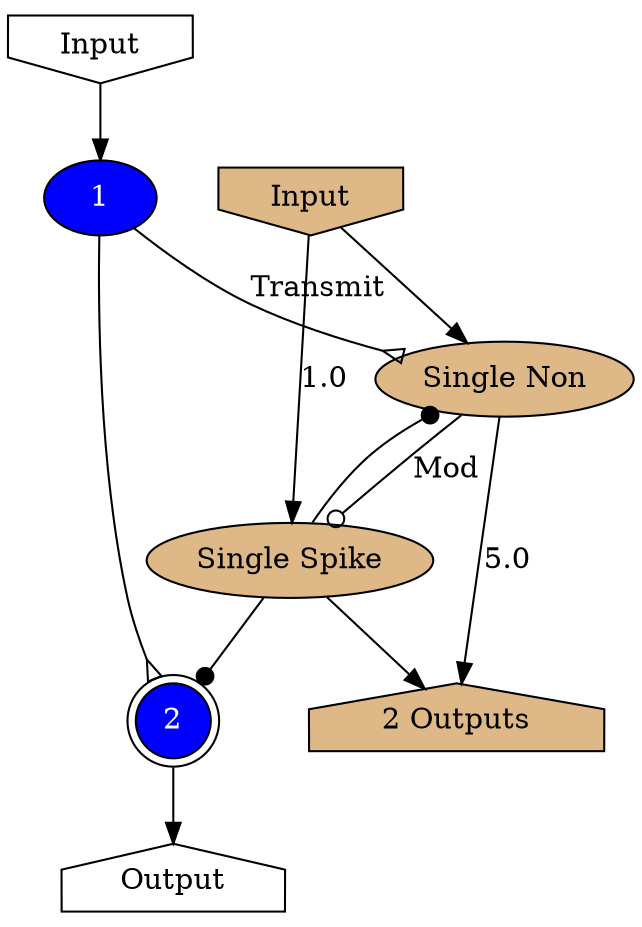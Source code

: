 digraph {
	In0 [label=Input fillcolor=white fontcolor=black shape=invhouse style=filled]
	Out0 [label=Output fillcolor=white fontcolor=black shape=house style=filled]
	0 [label=1 fillcolor=blue fontcolor=white style=filled]
	1 [label=2 fillcolor=blue fontcolor=white shape=doublecircle style=filled]
	0 -> 1 [arrowhead=invempty]
	2 [label="Single Non" fillcolor=burlywood fontcolor=black style=filled]
	3 [label="Single Spike" fillcolor=burlywood fontcolor=black style=filled]
	In1 [label=Input fillcolor=burlywood fontcolor=black shape=invhouse style=filled]
	Out1 [label="2 Outputs" fillcolor=burlywood fontcolor=black shape=house style=filled]
	In1 -> 2
	In1 -> 3 [label=1.0]
	2 -> Out1 [label=5.0]
	3 -> Out1
	2 -> 3 [label=Mod arrowhead=odot]
	3 -> 2 [arrowhead=dot]
	0 -> 2 [label=Transmit arrowhead=invempty]
	3 -> 1 [arrowhead=dot]
	In0 -> 0
	1 -> Out0
}
